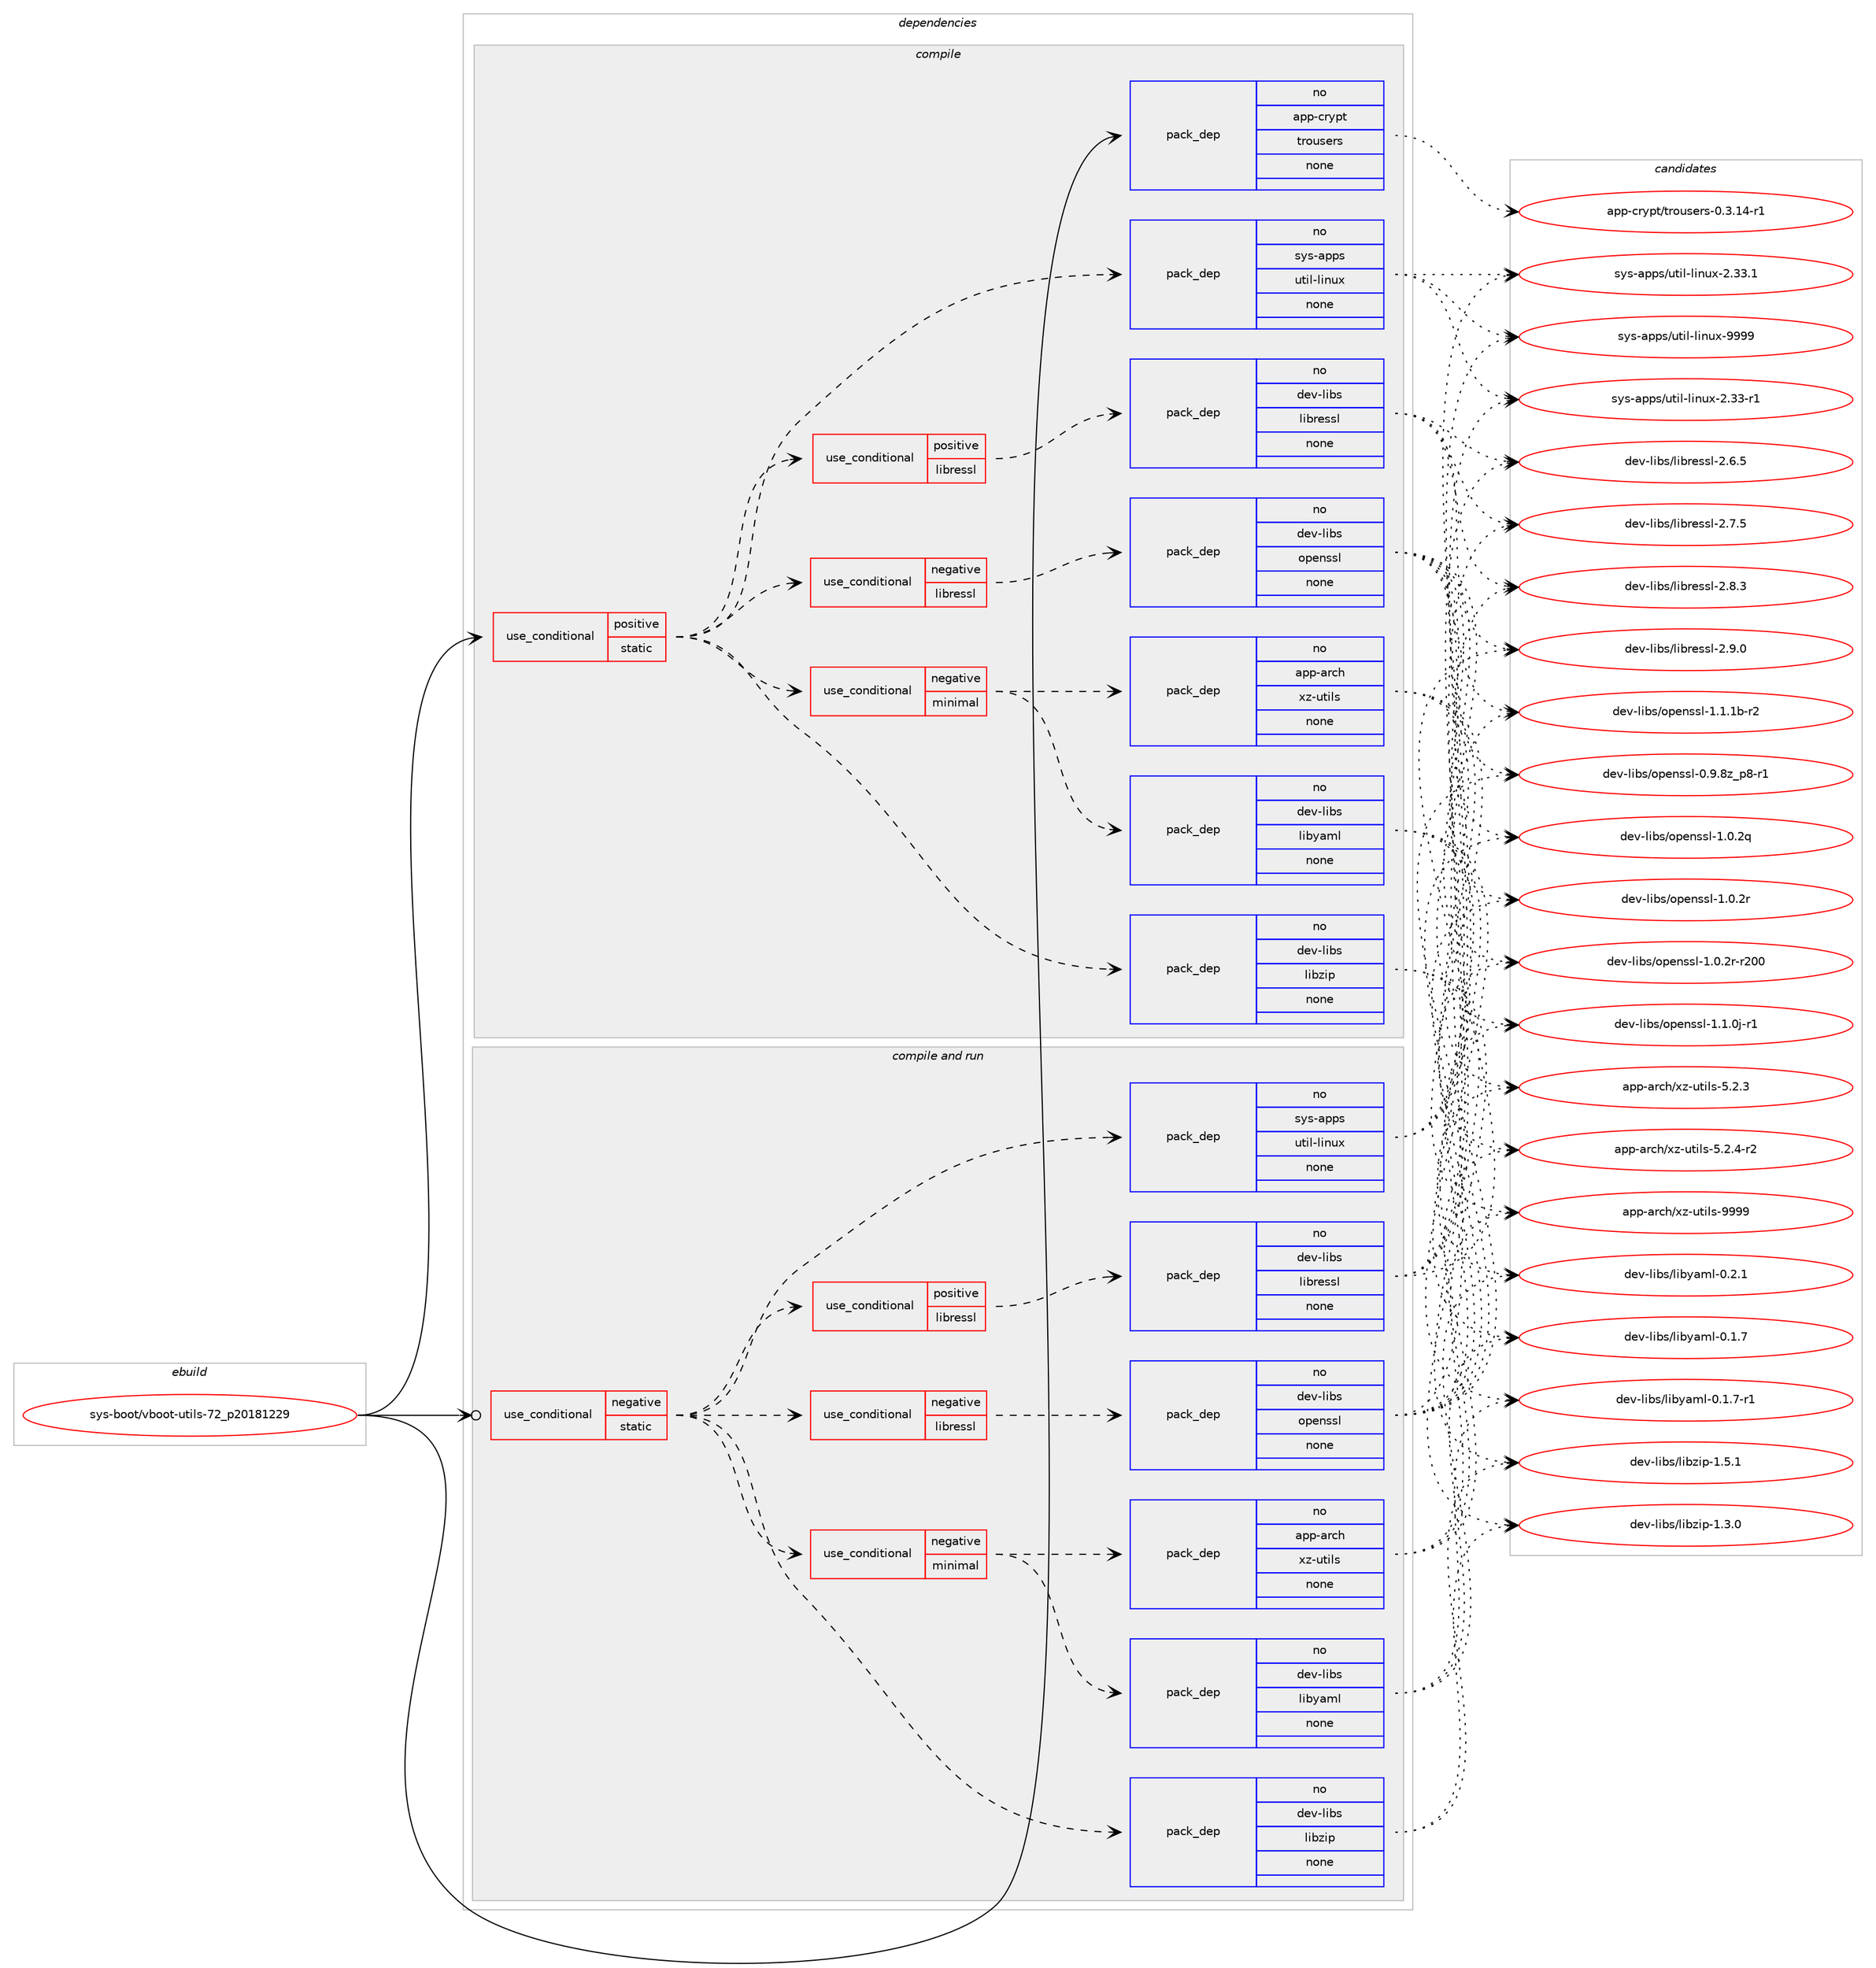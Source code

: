 digraph prolog {

# *************
# Graph options
# *************

newrank=true;
concentrate=true;
compound=true;
graph [rankdir=LR,fontname=Helvetica,fontsize=10,ranksep=1.5];#, ranksep=2.5, nodesep=0.2];
edge  [arrowhead=vee];
node  [fontname=Helvetica,fontsize=10];

# **********
# The ebuild
# **********

subgraph cluster_leftcol {
color=gray;
rank=same;
label=<<i>ebuild</i>>;
id [label="sys-boot/vboot-utils-72_p20181229", color=red, width=4, href="../sys-boot/vboot-utils-72_p20181229.svg"];
}

# ****************
# The dependencies
# ****************

subgraph cluster_midcol {
color=gray;
label=<<i>dependencies</i>>;
subgraph cluster_compile {
fillcolor="#eeeeee";
style=filled;
label=<<i>compile</i>>;
subgraph cond458254 {
dependency1719763 [label=<<TABLE BORDER="0" CELLBORDER="1" CELLSPACING="0" CELLPADDING="4"><TR><TD ROWSPAN="3" CELLPADDING="10">use_conditional</TD></TR><TR><TD>positive</TD></TR><TR><TD>static</TD></TR></TABLE>>, shape=none, color=red];
subgraph cond458255 {
dependency1719764 [label=<<TABLE BORDER="0" CELLBORDER="1" CELLSPACING="0" CELLPADDING="4"><TR><TD ROWSPAN="3" CELLPADDING="10">use_conditional</TD></TR><TR><TD>negative</TD></TR><TR><TD>libressl</TD></TR></TABLE>>, shape=none, color=red];
subgraph pack1233326 {
dependency1719765 [label=<<TABLE BORDER="0" CELLBORDER="1" CELLSPACING="0" CELLPADDING="4" WIDTH="220"><TR><TD ROWSPAN="6" CELLPADDING="30">pack_dep</TD></TR><TR><TD WIDTH="110">no</TD></TR><TR><TD>dev-libs</TD></TR><TR><TD>openssl</TD></TR><TR><TD>none</TD></TR><TR><TD></TD></TR></TABLE>>, shape=none, color=blue];
}
dependency1719764:e -> dependency1719765:w [weight=20,style="dashed",arrowhead="vee"];
}
dependency1719763:e -> dependency1719764:w [weight=20,style="dashed",arrowhead="vee"];
subgraph cond458256 {
dependency1719766 [label=<<TABLE BORDER="0" CELLBORDER="1" CELLSPACING="0" CELLPADDING="4"><TR><TD ROWSPAN="3" CELLPADDING="10">use_conditional</TD></TR><TR><TD>positive</TD></TR><TR><TD>libressl</TD></TR></TABLE>>, shape=none, color=red];
subgraph pack1233327 {
dependency1719767 [label=<<TABLE BORDER="0" CELLBORDER="1" CELLSPACING="0" CELLPADDING="4" WIDTH="220"><TR><TD ROWSPAN="6" CELLPADDING="30">pack_dep</TD></TR><TR><TD WIDTH="110">no</TD></TR><TR><TD>dev-libs</TD></TR><TR><TD>libressl</TD></TR><TR><TD>none</TD></TR><TR><TD></TD></TR></TABLE>>, shape=none, color=blue];
}
dependency1719766:e -> dependency1719767:w [weight=20,style="dashed",arrowhead="vee"];
}
dependency1719763:e -> dependency1719766:w [weight=20,style="dashed",arrowhead="vee"];
subgraph pack1233328 {
dependency1719768 [label=<<TABLE BORDER="0" CELLBORDER="1" CELLSPACING="0" CELLPADDING="4" WIDTH="220"><TR><TD ROWSPAN="6" CELLPADDING="30">pack_dep</TD></TR><TR><TD WIDTH="110">no</TD></TR><TR><TD>sys-apps</TD></TR><TR><TD>util-linux</TD></TR><TR><TD>none</TD></TR><TR><TD></TD></TR></TABLE>>, shape=none, color=blue];
}
dependency1719763:e -> dependency1719768:w [weight=20,style="dashed",arrowhead="vee"];
subgraph pack1233329 {
dependency1719769 [label=<<TABLE BORDER="0" CELLBORDER="1" CELLSPACING="0" CELLPADDING="4" WIDTH="220"><TR><TD ROWSPAN="6" CELLPADDING="30">pack_dep</TD></TR><TR><TD WIDTH="110">no</TD></TR><TR><TD>dev-libs</TD></TR><TR><TD>libzip</TD></TR><TR><TD>none</TD></TR><TR><TD></TD></TR></TABLE>>, shape=none, color=blue];
}
dependency1719763:e -> dependency1719769:w [weight=20,style="dashed",arrowhead="vee"];
subgraph cond458257 {
dependency1719770 [label=<<TABLE BORDER="0" CELLBORDER="1" CELLSPACING="0" CELLPADDING="4"><TR><TD ROWSPAN="3" CELLPADDING="10">use_conditional</TD></TR><TR><TD>negative</TD></TR><TR><TD>minimal</TD></TR></TABLE>>, shape=none, color=red];
subgraph pack1233330 {
dependency1719771 [label=<<TABLE BORDER="0" CELLBORDER="1" CELLSPACING="0" CELLPADDING="4" WIDTH="220"><TR><TD ROWSPAN="6" CELLPADDING="30">pack_dep</TD></TR><TR><TD WIDTH="110">no</TD></TR><TR><TD>dev-libs</TD></TR><TR><TD>libyaml</TD></TR><TR><TD>none</TD></TR><TR><TD></TD></TR></TABLE>>, shape=none, color=blue];
}
dependency1719770:e -> dependency1719771:w [weight=20,style="dashed",arrowhead="vee"];
subgraph pack1233331 {
dependency1719772 [label=<<TABLE BORDER="0" CELLBORDER="1" CELLSPACING="0" CELLPADDING="4" WIDTH="220"><TR><TD ROWSPAN="6" CELLPADDING="30">pack_dep</TD></TR><TR><TD WIDTH="110">no</TD></TR><TR><TD>app-arch</TD></TR><TR><TD>xz-utils</TD></TR><TR><TD>none</TD></TR><TR><TD></TD></TR></TABLE>>, shape=none, color=blue];
}
dependency1719770:e -> dependency1719772:w [weight=20,style="dashed",arrowhead="vee"];
}
dependency1719763:e -> dependency1719770:w [weight=20,style="dashed",arrowhead="vee"];
}
id:e -> dependency1719763:w [weight=20,style="solid",arrowhead="vee"];
subgraph pack1233332 {
dependency1719773 [label=<<TABLE BORDER="0" CELLBORDER="1" CELLSPACING="0" CELLPADDING="4" WIDTH="220"><TR><TD ROWSPAN="6" CELLPADDING="30">pack_dep</TD></TR><TR><TD WIDTH="110">no</TD></TR><TR><TD>app-crypt</TD></TR><TR><TD>trousers</TD></TR><TR><TD>none</TD></TR><TR><TD></TD></TR></TABLE>>, shape=none, color=blue];
}
id:e -> dependency1719773:w [weight=20,style="solid",arrowhead="vee"];
}
subgraph cluster_compileandrun {
fillcolor="#eeeeee";
style=filled;
label=<<i>compile and run</i>>;
subgraph cond458258 {
dependency1719774 [label=<<TABLE BORDER="0" CELLBORDER="1" CELLSPACING="0" CELLPADDING="4"><TR><TD ROWSPAN="3" CELLPADDING="10">use_conditional</TD></TR><TR><TD>negative</TD></TR><TR><TD>static</TD></TR></TABLE>>, shape=none, color=red];
subgraph cond458259 {
dependency1719775 [label=<<TABLE BORDER="0" CELLBORDER="1" CELLSPACING="0" CELLPADDING="4"><TR><TD ROWSPAN="3" CELLPADDING="10">use_conditional</TD></TR><TR><TD>negative</TD></TR><TR><TD>libressl</TD></TR></TABLE>>, shape=none, color=red];
subgraph pack1233333 {
dependency1719776 [label=<<TABLE BORDER="0" CELLBORDER="1" CELLSPACING="0" CELLPADDING="4" WIDTH="220"><TR><TD ROWSPAN="6" CELLPADDING="30">pack_dep</TD></TR><TR><TD WIDTH="110">no</TD></TR><TR><TD>dev-libs</TD></TR><TR><TD>openssl</TD></TR><TR><TD>none</TD></TR><TR><TD></TD></TR></TABLE>>, shape=none, color=blue];
}
dependency1719775:e -> dependency1719776:w [weight=20,style="dashed",arrowhead="vee"];
}
dependency1719774:e -> dependency1719775:w [weight=20,style="dashed",arrowhead="vee"];
subgraph cond458260 {
dependency1719777 [label=<<TABLE BORDER="0" CELLBORDER="1" CELLSPACING="0" CELLPADDING="4"><TR><TD ROWSPAN="3" CELLPADDING="10">use_conditional</TD></TR><TR><TD>positive</TD></TR><TR><TD>libressl</TD></TR></TABLE>>, shape=none, color=red];
subgraph pack1233334 {
dependency1719778 [label=<<TABLE BORDER="0" CELLBORDER="1" CELLSPACING="0" CELLPADDING="4" WIDTH="220"><TR><TD ROWSPAN="6" CELLPADDING="30">pack_dep</TD></TR><TR><TD WIDTH="110">no</TD></TR><TR><TD>dev-libs</TD></TR><TR><TD>libressl</TD></TR><TR><TD>none</TD></TR><TR><TD></TD></TR></TABLE>>, shape=none, color=blue];
}
dependency1719777:e -> dependency1719778:w [weight=20,style="dashed",arrowhead="vee"];
}
dependency1719774:e -> dependency1719777:w [weight=20,style="dashed",arrowhead="vee"];
subgraph pack1233335 {
dependency1719779 [label=<<TABLE BORDER="0" CELLBORDER="1" CELLSPACING="0" CELLPADDING="4" WIDTH="220"><TR><TD ROWSPAN="6" CELLPADDING="30">pack_dep</TD></TR><TR><TD WIDTH="110">no</TD></TR><TR><TD>sys-apps</TD></TR><TR><TD>util-linux</TD></TR><TR><TD>none</TD></TR><TR><TD></TD></TR></TABLE>>, shape=none, color=blue];
}
dependency1719774:e -> dependency1719779:w [weight=20,style="dashed",arrowhead="vee"];
subgraph pack1233336 {
dependency1719780 [label=<<TABLE BORDER="0" CELLBORDER="1" CELLSPACING="0" CELLPADDING="4" WIDTH="220"><TR><TD ROWSPAN="6" CELLPADDING="30">pack_dep</TD></TR><TR><TD WIDTH="110">no</TD></TR><TR><TD>dev-libs</TD></TR><TR><TD>libzip</TD></TR><TR><TD>none</TD></TR><TR><TD></TD></TR></TABLE>>, shape=none, color=blue];
}
dependency1719774:e -> dependency1719780:w [weight=20,style="dashed",arrowhead="vee"];
subgraph cond458261 {
dependency1719781 [label=<<TABLE BORDER="0" CELLBORDER="1" CELLSPACING="0" CELLPADDING="4"><TR><TD ROWSPAN="3" CELLPADDING="10">use_conditional</TD></TR><TR><TD>negative</TD></TR><TR><TD>minimal</TD></TR></TABLE>>, shape=none, color=red];
subgraph pack1233337 {
dependency1719782 [label=<<TABLE BORDER="0" CELLBORDER="1" CELLSPACING="0" CELLPADDING="4" WIDTH="220"><TR><TD ROWSPAN="6" CELLPADDING="30">pack_dep</TD></TR><TR><TD WIDTH="110">no</TD></TR><TR><TD>dev-libs</TD></TR><TR><TD>libyaml</TD></TR><TR><TD>none</TD></TR><TR><TD></TD></TR></TABLE>>, shape=none, color=blue];
}
dependency1719781:e -> dependency1719782:w [weight=20,style="dashed",arrowhead="vee"];
subgraph pack1233338 {
dependency1719783 [label=<<TABLE BORDER="0" CELLBORDER="1" CELLSPACING="0" CELLPADDING="4" WIDTH="220"><TR><TD ROWSPAN="6" CELLPADDING="30">pack_dep</TD></TR><TR><TD WIDTH="110">no</TD></TR><TR><TD>app-arch</TD></TR><TR><TD>xz-utils</TD></TR><TR><TD>none</TD></TR><TR><TD></TD></TR></TABLE>>, shape=none, color=blue];
}
dependency1719781:e -> dependency1719783:w [weight=20,style="dashed",arrowhead="vee"];
}
dependency1719774:e -> dependency1719781:w [weight=20,style="dashed",arrowhead="vee"];
}
id:e -> dependency1719774:w [weight=20,style="solid",arrowhead="odotvee"];
}
subgraph cluster_run {
fillcolor="#eeeeee";
style=filled;
label=<<i>run</i>>;
}
}

# **************
# The candidates
# **************

subgraph cluster_choices {
rank=same;
color=gray;
label=<<i>candidates</i>>;

subgraph choice1233326 {
color=black;
nodesep=1;
choice10010111845108105981154711111210111011511510845484657465612295112564511449 [label="dev-libs/openssl-0.9.8z_p8-r1", color=red, width=4,href="../dev-libs/openssl-0.9.8z_p8-r1.svg"];
choice100101118451081059811547111112101110115115108454946484650113 [label="dev-libs/openssl-1.0.2q", color=red, width=4,href="../dev-libs/openssl-1.0.2q.svg"];
choice100101118451081059811547111112101110115115108454946484650114 [label="dev-libs/openssl-1.0.2r", color=red, width=4,href="../dev-libs/openssl-1.0.2r.svg"];
choice10010111845108105981154711111210111011511510845494648465011445114504848 [label="dev-libs/openssl-1.0.2r-r200", color=red, width=4,href="../dev-libs/openssl-1.0.2r-r200.svg"];
choice1001011184510810598115471111121011101151151084549464946481064511449 [label="dev-libs/openssl-1.1.0j-r1", color=red, width=4,href="../dev-libs/openssl-1.1.0j-r1.svg"];
choice100101118451081059811547111112101110115115108454946494649984511450 [label="dev-libs/openssl-1.1.1b-r2", color=red, width=4,href="../dev-libs/openssl-1.1.1b-r2.svg"];
dependency1719765:e -> choice10010111845108105981154711111210111011511510845484657465612295112564511449:w [style=dotted,weight="100"];
dependency1719765:e -> choice100101118451081059811547111112101110115115108454946484650113:w [style=dotted,weight="100"];
dependency1719765:e -> choice100101118451081059811547111112101110115115108454946484650114:w [style=dotted,weight="100"];
dependency1719765:e -> choice10010111845108105981154711111210111011511510845494648465011445114504848:w [style=dotted,weight="100"];
dependency1719765:e -> choice1001011184510810598115471111121011101151151084549464946481064511449:w [style=dotted,weight="100"];
dependency1719765:e -> choice100101118451081059811547111112101110115115108454946494649984511450:w [style=dotted,weight="100"];
}
subgraph choice1233327 {
color=black;
nodesep=1;
choice10010111845108105981154710810598114101115115108455046544653 [label="dev-libs/libressl-2.6.5", color=red, width=4,href="../dev-libs/libressl-2.6.5.svg"];
choice10010111845108105981154710810598114101115115108455046554653 [label="dev-libs/libressl-2.7.5", color=red, width=4,href="../dev-libs/libressl-2.7.5.svg"];
choice10010111845108105981154710810598114101115115108455046564651 [label="dev-libs/libressl-2.8.3", color=red, width=4,href="../dev-libs/libressl-2.8.3.svg"];
choice10010111845108105981154710810598114101115115108455046574648 [label="dev-libs/libressl-2.9.0", color=red, width=4,href="../dev-libs/libressl-2.9.0.svg"];
dependency1719767:e -> choice10010111845108105981154710810598114101115115108455046544653:w [style=dotted,weight="100"];
dependency1719767:e -> choice10010111845108105981154710810598114101115115108455046554653:w [style=dotted,weight="100"];
dependency1719767:e -> choice10010111845108105981154710810598114101115115108455046564651:w [style=dotted,weight="100"];
dependency1719767:e -> choice10010111845108105981154710810598114101115115108455046574648:w [style=dotted,weight="100"];
}
subgraph choice1233328 {
color=black;
nodesep=1;
choice1151211154597112112115471171161051084510810511011712045504651514511449 [label="sys-apps/util-linux-2.33-r1", color=red, width=4,href="../sys-apps/util-linux-2.33-r1.svg"];
choice1151211154597112112115471171161051084510810511011712045504651514649 [label="sys-apps/util-linux-2.33.1", color=red, width=4,href="../sys-apps/util-linux-2.33.1.svg"];
choice115121115459711211211547117116105108451081051101171204557575757 [label="sys-apps/util-linux-9999", color=red, width=4,href="../sys-apps/util-linux-9999.svg"];
dependency1719768:e -> choice1151211154597112112115471171161051084510810511011712045504651514511449:w [style=dotted,weight="100"];
dependency1719768:e -> choice1151211154597112112115471171161051084510810511011712045504651514649:w [style=dotted,weight="100"];
dependency1719768:e -> choice115121115459711211211547117116105108451081051101171204557575757:w [style=dotted,weight="100"];
}
subgraph choice1233329 {
color=black;
nodesep=1;
choice10010111845108105981154710810598122105112454946514648 [label="dev-libs/libzip-1.3.0", color=red, width=4,href="../dev-libs/libzip-1.3.0.svg"];
choice10010111845108105981154710810598122105112454946534649 [label="dev-libs/libzip-1.5.1", color=red, width=4,href="../dev-libs/libzip-1.5.1.svg"];
dependency1719769:e -> choice10010111845108105981154710810598122105112454946514648:w [style=dotted,weight="100"];
dependency1719769:e -> choice10010111845108105981154710810598122105112454946534649:w [style=dotted,weight="100"];
}
subgraph choice1233330 {
color=black;
nodesep=1;
choice1001011184510810598115471081059812197109108454846494655 [label="dev-libs/libyaml-0.1.7", color=red, width=4,href="../dev-libs/libyaml-0.1.7.svg"];
choice10010111845108105981154710810598121971091084548464946554511449 [label="dev-libs/libyaml-0.1.7-r1", color=red, width=4,href="../dev-libs/libyaml-0.1.7-r1.svg"];
choice1001011184510810598115471081059812197109108454846504649 [label="dev-libs/libyaml-0.2.1", color=red, width=4,href="../dev-libs/libyaml-0.2.1.svg"];
dependency1719771:e -> choice1001011184510810598115471081059812197109108454846494655:w [style=dotted,weight="100"];
dependency1719771:e -> choice10010111845108105981154710810598121971091084548464946554511449:w [style=dotted,weight="100"];
dependency1719771:e -> choice1001011184510810598115471081059812197109108454846504649:w [style=dotted,weight="100"];
}
subgraph choice1233331 {
color=black;
nodesep=1;
choice971121124597114991044712012245117116105108115455346504651 [label="app-arch/xz-utils-5.2.3", color=red, width=4,href="../app-arch/xz-utils-5.2.3.svg"];
choice9711211245971149910447120122451171161051081154553465046524511450 [label="app-arch/xz-utils-5.2.4-r2", color=red, width=4,href="../app-arch/xz-utils-5.2.4-r2.svg"];
choice9711211245971149910447120122451171161051081154557575757 [label="app-arch/xz-utils-9999", color=red, width=4,href="../app-arch/xz-utils-9999.svg"];
dependency1719772:e -> choice971121124597114991044712012245117116105108115455346504651:w [style=dotted,weight="100"];
dependency1719772:e -> choice9711211245971149910447120122451171161051081154553465046524511450:w [style=dotted,weight="100"];
dependency1719772:e -> choice9711211245971149910447120122451171161051081154557575757:w [style=dotted,weight="100"];
}
subgraph choice1233332 {
color=black;
nodesep=1;
choice97112112459911412111211647116114111117115101114115454846514649524511449 [label="app-crypt/trousers-0.3.14-r1", color=red, width=4,href="../app-crypt/trousers-0.3.14-r1.svg"];
dependency1719773:e -> choice97112112459911412111211647116114111117115101114115454846514649524511449:w [style=dotted,weight="100"];
}
subgraph choice1233333 {
color=black;
nodesep=1;
choice10010111845108105981154711111210111011511510845484657465612295112564511449 [label="dev-libs/openssl-0.9.8z_p8-r1", color=red, width=4,href="../dev-libs/openssl-0.9.8z_p8-r1.svg"];
choice100101118451081059811547111112101110115115108454946484650113 [label="dev-libs/openssl-1.0.2q", color=red, width=4,href="../dev-libs/openssl-1.0.2q.svg"];
choice100101118451081059811547111112101110115115108454946484650114 [label="dev-libs/openssl-1.0.2r", color=red, width=4,href="../dev-libs/openssl-1.0.2r.svg"];
choice10010111845108105981154711111210111011511510845494648465011445114504848 [label="dev-libs/openssl-1.0.2r-r200", color=red, width=4,href="../dev-libs/openssl-1.0.2r-r200.svg"];
choice1001011184510810598115471111121011101151151084549464946481064511449 [label="dev-libs/openssl-1.1.0j-r1", color=red, width=4,href="../dev-libs/openssl-1.1.0j-r1.svg"];
choice100101118451081059811547111112101110115115108454946494649984511450 [label="dev-libs/openssl-1.1.1b-r2", color=red, width=4,href="../dev-libs/openssl-1.1.1b-r2.svg"];
dependency1719776:e -> choice10010111845108105981154711111210111011511510845484657465612295112564511449:w [style=dotted,weight="100"];
dependency1719776:e -> choice100101118451081059811547111112101110115115108454946484650113:w [style=dotted,weight="100"];
dependency1719776:e -> choice100101118451081059811547111112101110115115108454946484650114:w [style=dotted,weight="100"];
dependency1719776:e -> choice10010111845108105981154711111210111011511510845494648465011445114504848:w [style=dotted,weight="100"];
dependency1719776:e -> choice1001011184510810598115471111121011101151151084549464946481064511449:w [style=dotted,weight="100"];
dependency1719776:e -> choice100101118451081059811547111112101110115115108454946494649984511450:w [style=dotted,weight="100"];
}
subgraph choice1233334 {
color=black;
nodesep=1;
choice10010111845108105981154710810598114101115115108455046544653 [label="dev-libs/libressl-2.6.5", color=red, width=4,href="../dev-libs/libressl-2.6.5.svg"];
choice10010111845108105981154710810598114101115115108455046554653 [label="dev-libs/libressl-2.7.5", color=red, width=4,href="../dev-libs/libressl-2.7.5.svg"];
choice10010111845108105981154710810598114101115115108455046564651 [label="dev-libs/libressl-2.8.3", color=red, width=4,href="../dev-libs/libressl-2.8.3.svg"];
choice10010111845108105981154710810598114101115115108455046574648 [label="dev-libs/libressl-2.9.0", color=red, width=4,href="../dev-libs/libressl-2.9.0.svg"];
dependency1719778:e -> choice10010111845108105981154710810598114101115115108455046544653:w [style=dotted,weight="100"];
dependency1719778:e -> choice10010111845108105981154710810598114101115115108455046554653:w [style=dotted,weight="100"];
dependency1719778:e -> choice10010111845108105981154710810598114101115115108455046564651:w [style=dotted,weight="100"];
dependency1719778:e -> choice10010111845108105981154710810598114101115115108455046574648:w [style=dotted,weight="100"];
}
subgraph choice1233335 {
color=black;
nodesep=1;
choice1151211154597112112115471171161051084510810511011712045504651514511449 [label="sys-apps/util-linux-2.33-r1", color=red, width=4,href="../sys-apps/util-linux-2.33-r1.svg"];
choice1151211154597112112115471171161051084510810511011712045504651514649 [label="sys-apps/util-linux-2.33.1", color=red, width=4,href="../sys-apps/util-linux-2.33.1.svg"];
choice115121115459711211211547117116105108451081051101171204557575757 [label="sys-apps/util-linux-9999", color=red, width=4,href="../sys-apps/util-linux-9999.svg"];
dependency1719779:e -> choice1151211154597112112115471171161051084510810511011712045504651514511449:w [style=dotted,weight="100"];
dependency1719779:e -> choice1151211154597112112115471171161051084510810511011712045504651514649:w [style=dotted,weight="100"];
dependency1719779:e -> choice115121115459711211211547117116105108451081051101171204557575757:w [style=dotted,weight="100"];
}
subgraph choice1233336 {
color=black;
nodesep=1;
choice10010111845108105981154710810598122105112454946514648 [label="dev-libs/libzip-1.3.0", color=red, width=4,href="../dev-libs/libzip-1.3.0.svg"];
choice10010111845108105981154710810598122105112454946534649 [label="dev-libs/libzip-1.5.1", color=red, width=4,href="../dev-libs/libzip-1.5.1.svg"];
dependency1719780:e -> choice10010111845108105981154710810598122105112454946514648:w [style=dotted,weight="100"];
dependency1719780:e -> choice10010111845108105981154710810598122105112454946534649:w [style=dotted,weight="100"];
}
subgraph choice1233337 {
color=black;
nodesep=1;
choice1001011184510810598115471081059812197109108454846494655 [label="dev-libs/libyaml-0.1.7", color=red, width=4,href="../dev-libs/libyaml-0.1.7.svg"];
choice10010111845108105981154710810598121971091084548464946554511449 [label="dev-libs/libyaml-0.1.7-r1", color=red, width=4,href="../dev-libs/libyaml-0.1.7-r1.svg"];
choice1001011184510810598115471081059812197109108454846504649 [label="dev-libs/libyaml-0.2.1", color=red, width=4,href="../dev-libs/libyaml-0.2.1.svg"];
dependency1719782:e -> choice1001011184510810598115471081059812197109108454846494655:w [style=dotted,weight="100"];
dependency1719782:e -> choice10010111845108105981154710810598121971091084548464946554511449:w [style=dotted,weight="100"];
dependency1719782:e -> choice1001011184510810598115471081059812197109108454846504649:w [style=dotted,weight="100"];
}
subgraph choice1233338 {
color=black;
nodesep=1;
choice971121124597114991044712012245117116105108115455346504651 [label="app-arch/xz-utils-5.2.3", color=red, width=4,href="../app-arch/xz-utils-5.2.3.svg"];
choice9711211245971149910447120122451171161051081154553465046524511450 [label="app-arch/xz-utils-5.2.4-r2", color=red, width=4,href="../app-arch/xz-utils-5.2.4-r2.svg"];
choice9711211245971149910447120122451171161051081154557575757 [label="app-arch/xz-utils-9999", color=red, width=4,href="../app-arch/xz-utils-9999.svg"];
dependency1719783:e -> choice971121124597114991044712012245117116105108115455346504651:w [style=dotted,weight="100"];
dependency1719783:e -> choice9711211245971149910447120122451171161051081154553465046524511450:w [style=dotted,weight="100"];
dependency1719783:e -> choice9711211245971149910447120122451171161051081154557575757:w [style=dotted,weight="100"];
}
}

}

